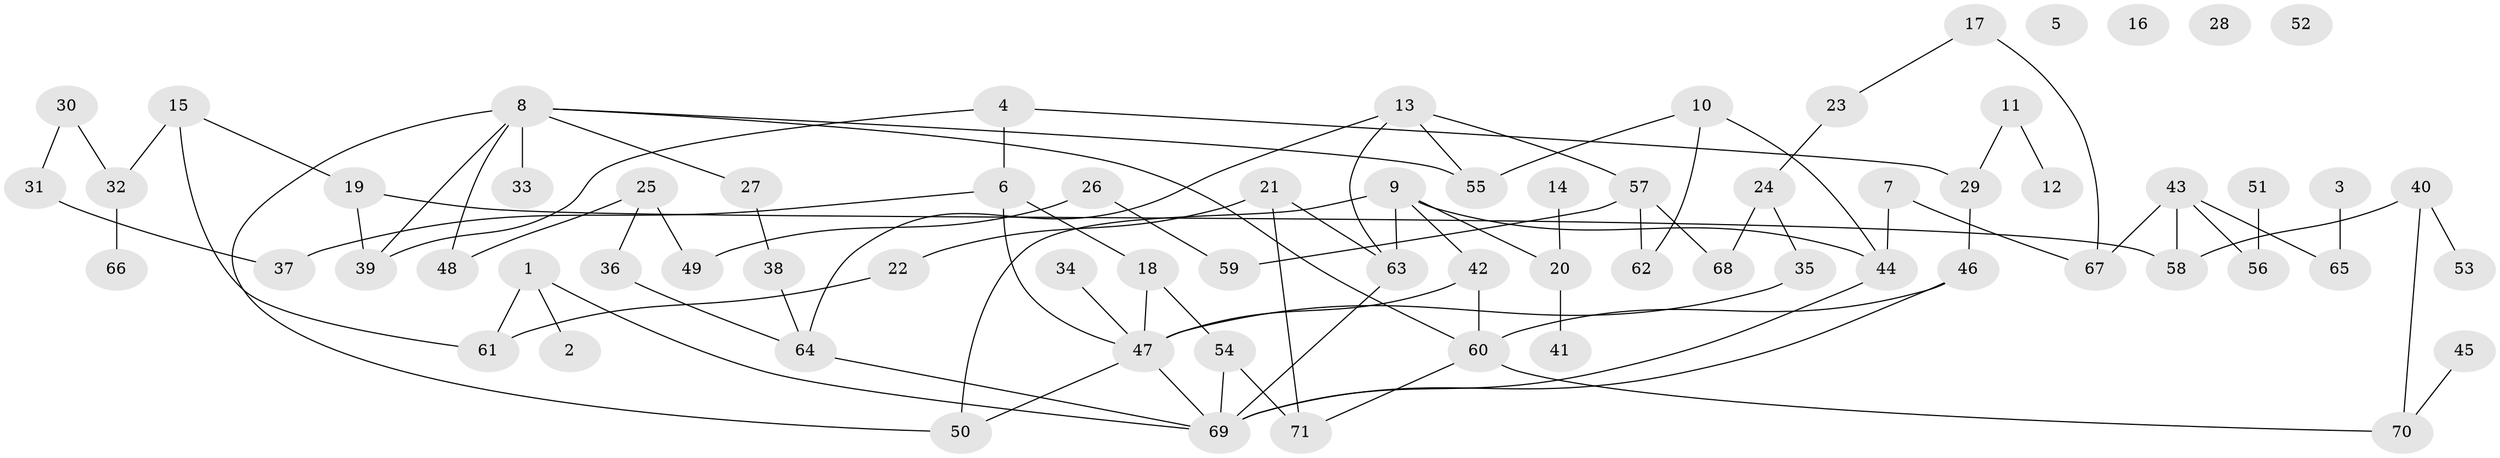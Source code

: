 // Generated by graph-tools (version 1.1) at 2025/13/03/09/25 04:13:10]
// undirected, 71 vertices, 91 edges
graph export_dot {
graph [start="1"]
  node [color=gray90,style=filled];
  1;
  2;
  3;
  4;
  5;
  6;
  7;
  8;
  9;
  10;
  11;
  12;
  13;
  14;
  15;
  16;
  17;
  18;
  19;
  20;
  21;
  22;
  23;
  24;
  25;
  26;
  27;
  28;
  29;
  30;
  31;
  32;
  33;
  34;
  35;
  36;
  37;
  38;
  39;
  40;
  41;
  42;
  43;
  44;
  45;
  46;
  47;
  48;
  49;
  50;
  51;
  52;
  53;
  54;
  55;
  56;
  57;
  58;
  59;
  60;
  61;
  62;
  63;
  64;
  65;
  66;
  67;
  68;
  69;
  70;
  71;
  1 -- 2;
  1 -- 61;
  1 -- 69;
  3 -- 65;
  4 -- 6;
  4 -- 29;
  4 -- 39;
  6 -- 18;
  6 -- 37;
  6 -- 47;
  7 -- 44;
  7 -- 67;
  8 -- 27;
  8 -- 33;
  8 -- 39;
  8 -- 48;
  8 -- 50;
  8 -- 55;
  8 -- 60;
  9 -- 20;
  9 -- 42;
  9 -- 44;
  9 -- 50;
  9 -- 63;
  10 -- 44;
  10 -- 55;
  10 -- 62;
  11 -- 12;
  11 -- 29;
  13 -- 55;
  13 -- 57;
  13 -- 63;
  13 -- 64;
  14 -- 20;
  15 -- 19;
  15 -- 32;
  15 -- 61;
  17 -- 23;
  17 -- 67;
  18 -- 47;
  18 -- 54;
  19 -- 39;
  19 -- 58;
  20 -- 41;
  21 -- 22;
  21 -- 63;
  21 -- 71;
  22 -- 61;
  23 -- 24;
  24 -- 35;
  24 -- 68;
  25 -- 36;
  25 -- 48;
  25 -- 49;
  26 -- 49;
  26 -- 59;
  27 -- 38;
  29 -- 46;
  30 -- 31;
  30 -- 32;
  31 -- 37;
  32 -- 66;
  34 -- 47;
  35 -- 47;
  36 -- 64;
  38 -- 64;
  40 -- 53;
  40 -- 58;
  40 -- 70;
  42 -- 47;
  42 -- 60;
  43 -- 56;
  43 -- 58;
  43 -- 65;
  43 -- 67;
  44 -- 69;
  45 -- 70;
  46 -- 60;
  46 -- 69;
  47 -- 50;
  47 -- 69;
  51 -- 56;
  54 -- 69;
  54 -- 71;
  57 -- 59;
  57 -- 62;
  57 -- 68;
  60 -- 70;
  60 -- 71;
  63 -- 69;
  64 -- 69;
}
